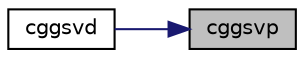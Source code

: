 digraph "cggsvp"
{
 // LATEX_PDF_SIZE
  edge [fontname="Helvetica",fontsize="10",labelfontname="Helvetica",labelfontsize="10"];
  node [fontname="Helvetica",fontsize="10",shape=record];
  rankdir="RL";
  Node1 [label="cggsvp",height=0.2,width=0.4,color="black", fillcolor="grey75", style="filled", fontcolor="black",tooltip="CGGSVP"];
  Node1 -> Node2 [dir="back",color="midnightblue",fontsize="10",style="solid",fontname="Helvetica"];
  Node2 [label="cggsvd",height=0.2,width=0.4,color="black", fillcolor="white", style="filled",URL="$cggsvd_8f.html#af6236f1d63e3f1e50b8a848ffae74e7b",tooltip="CGGSVD computes the singular value decomposition (SVD) for OTHER matrices"];
}
